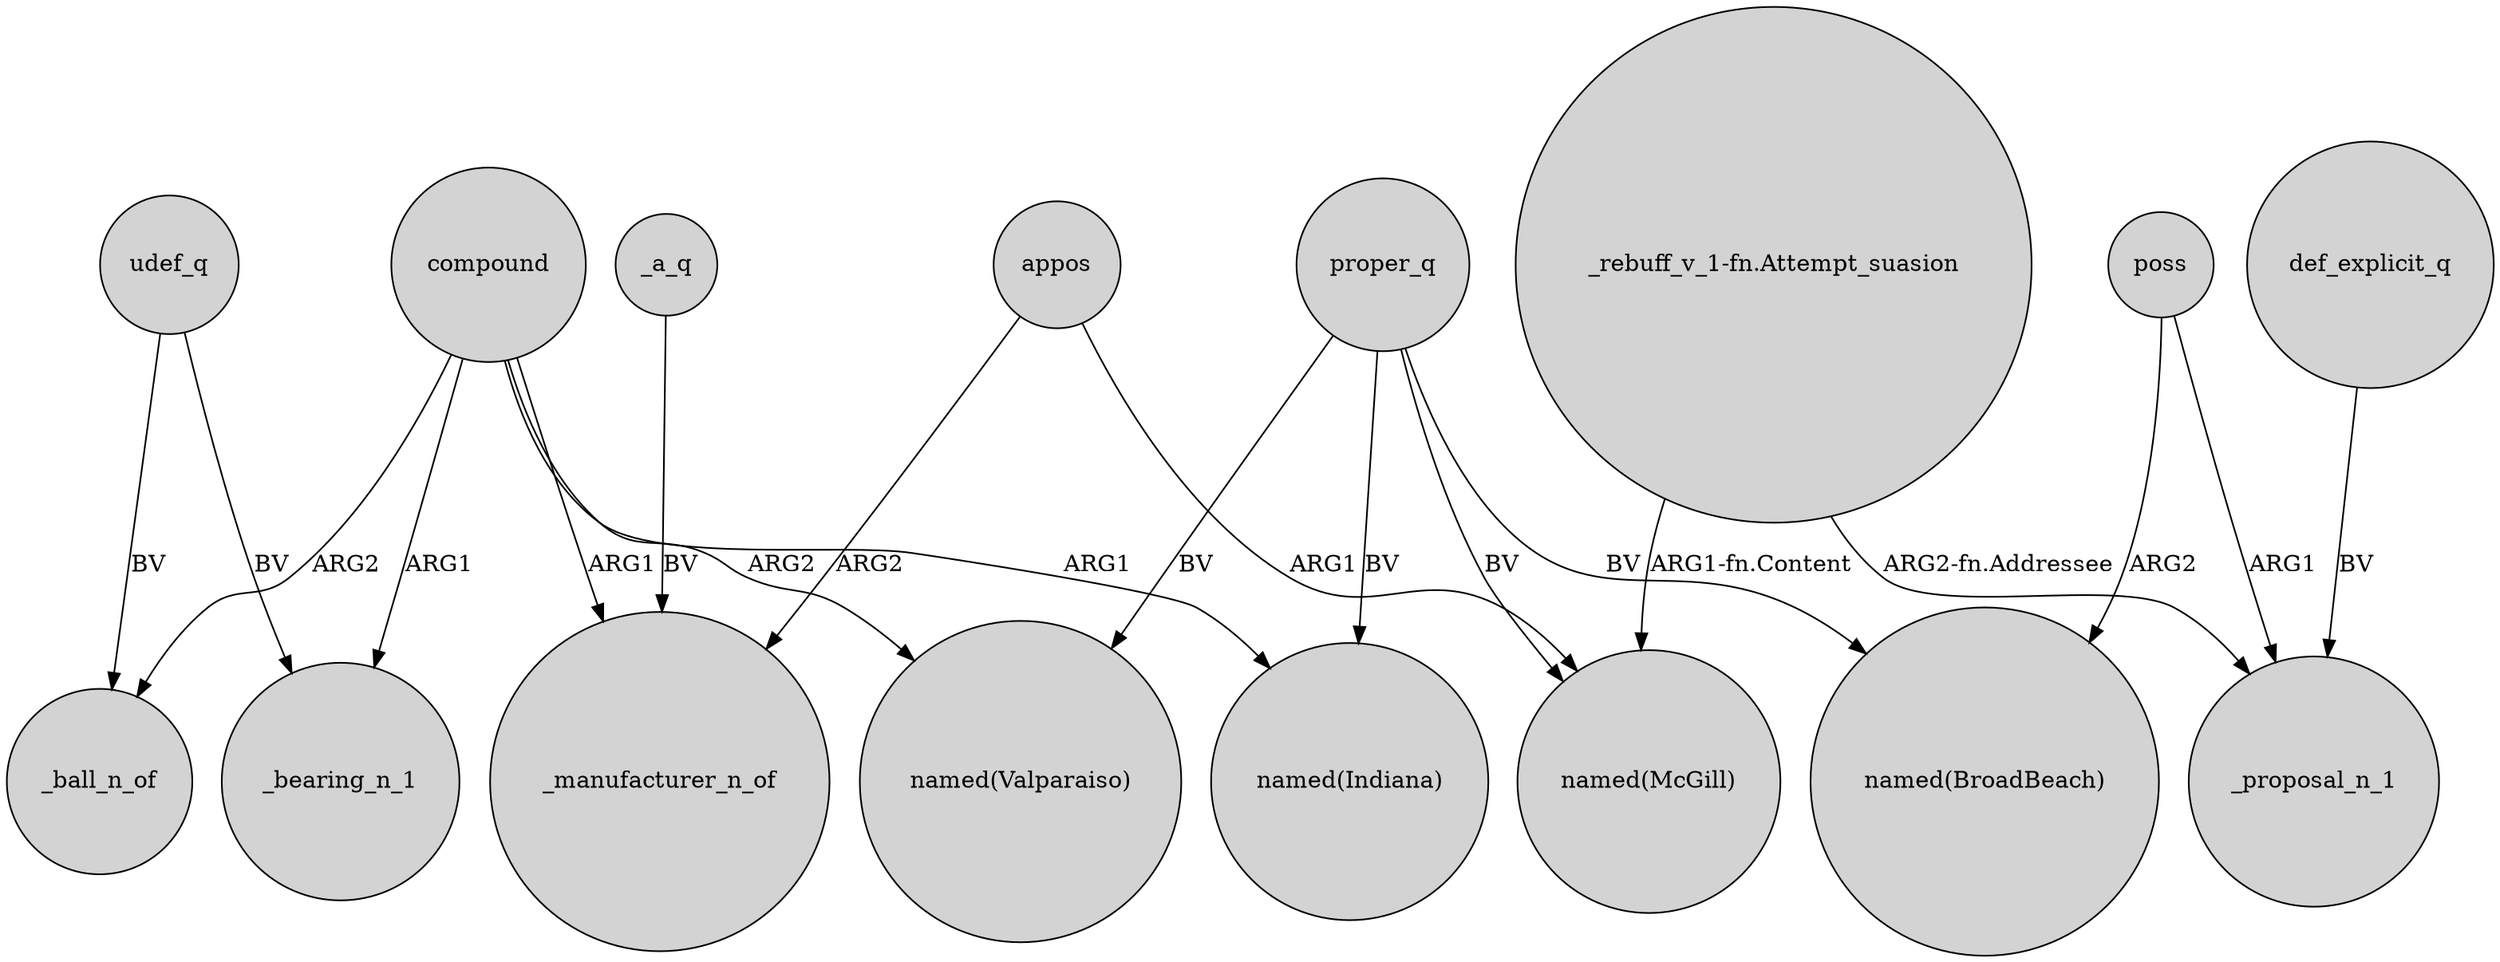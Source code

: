 digraph {
	node [shape=circle style=filled]
	proper_q -> "named(Valparaiso)" [label=BV]
	compound -> "named(Indiana)" [label=ARG1]
	compound -> _ball_n_of [label=ARG2]
	"_rebuff_v_1-fn.Attempt_suasion" -> _proposal_n_1 [label="ARG2-fn.Addressee"]
	udef_q -> _bearing_n_1 [label=BV]
	poss -> "named(BroadBeach)" [label=ARG2]
	udef_q -> _ball_n_of [label=BV]
	poss -> _proposal_n_1 [label=ARG1]
	proper_q -> "named(BroadBeach)" [label=BV]
	_a_q -> _manufacturer_n_of [label=BV]
	"_rebuff_v_1-fn.Attempt_suasion" -> "named(McGill)" [label="ARG1-fn.Content"]
	compound -> _bearing_n_1 [label=ARG1]
	proper_q -> "named(McGill)" [label=BV]
	compound -> "named(Valparaiso)" [label=ARG2]
	appos -> _manufacturer_n_of [label=ARG2]
	compound -> _manufacturer_n_of [label=ARG1]
	proper_q -> "named(Indiana)" [label=BV]
	def_explicit_q -> _proposal_n_1 [label=BV]
	appos -> "named(McGill)" [label=ARG1]
}
